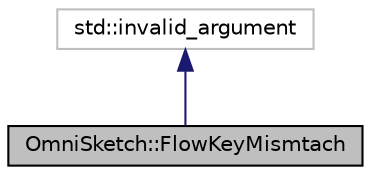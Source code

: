 digraph "OmniSketch::FlowKeyMismtach"
{
 // LATEX_PDF_SIZE
  edge [fontname="Helvetica",fontsize="10",labelfontname="Helvetica",labelfontsize="10"];
  node [fontname="Helvetica",fontsize="10",shape=record];
  Node1 [label="OmniSketch::FlowKeyMismtach",height=0.2,width=0.4,color="black", fillcolor="grey75", style="filled", fontcolor="black",tooltip="FlowKey mismatch exception."];
  Node2 -> Node1 [dir="back",color="midnightblue",fontsize="10",style="solid",fontname="Helvetica"];
  Node2 [label="std::invalid_argument",height=0.2,width=0.4,color="grey75", fillcolor="white", style="filled",tooltip=" "];
}
